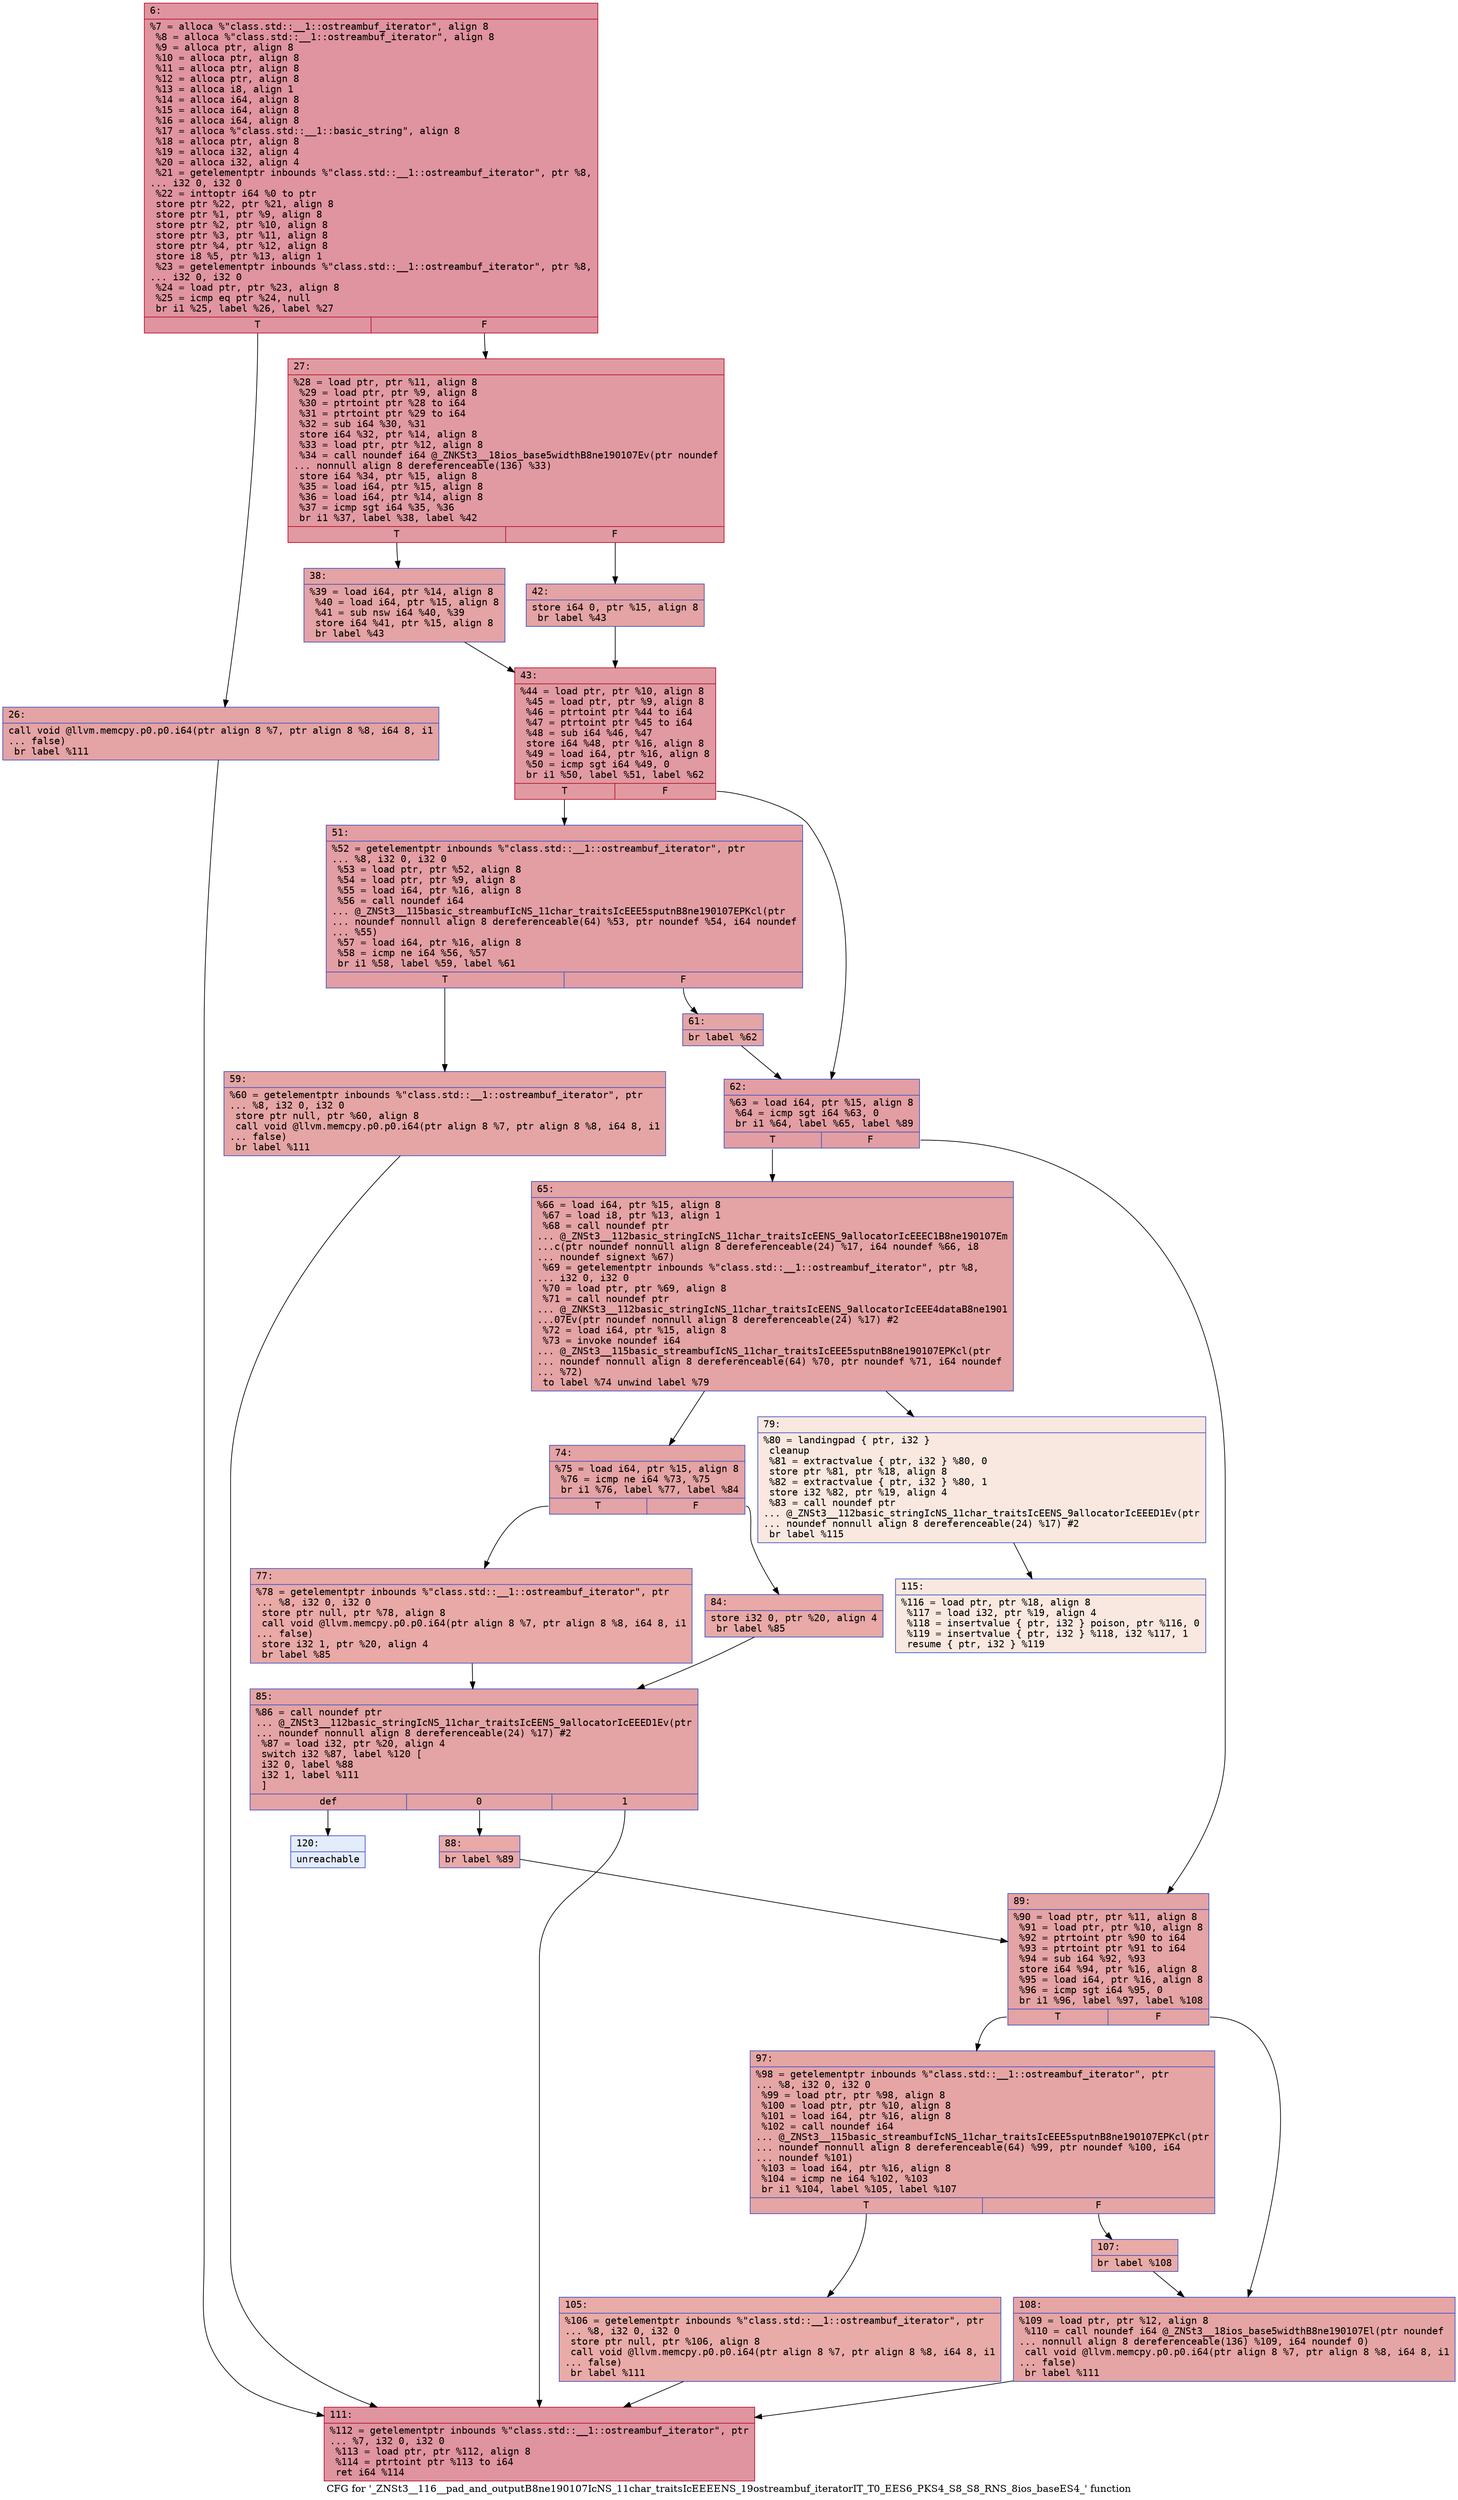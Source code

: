 digraph "CFG for '_ZNSt3__116__pad_and_outputB8ne190107IcNS_11char_traitsIcEEEENS_19ostreambuf_iteratorIT_T0_EES6_PKS4_S8_S8_RNS_8ios_baseES4_' function" {
	label="CFG for '_ZNSt3__116__pad_and_outputB8ne190107IcNS_11char_traitsIcEEEENS_19ostreambuf_iteratorIT_T0_EES6_PKS4_S8_S8_RNS_8ios_baseES4_' function";

	Node0x6000005c6c10 [shape=record,color="#b70d28ff", style=filled, fillcolor="#b70d2870" fontname="Courier",label="{6:\l|  %7 = alloca %\"class.std::__1::ostreambuf_iterator\", align 8\l  %8 = alloca %\"class.std::__1::ostreambuf_iterator\", align 8\l  %9 = alloca ptr, align 8\l  %10 = alloca ptr, align 8\l  %11 = alloca ptr, align 8\l  %12 = alloca ptr, align 8\l  %13 = alloca i8, align 1\l  %14 = alloca i64, align 8\l  %15 = alloca i64, align 8\l  %16 = alloca i64, align 8\l  %17 = alloca %\"class.std::__1::basic_string\", align 8\l  %18 = alloca ptr, align 8\l  %19 = alloca i32, align 4\l  %20 = alloca i32, align 4\l  %21 = getelementptr inbounds %\"class.std::__1::ostreambuf_iterator\", ptr %8,\l... i32 0, i32 0\l  %22 = inttoptr i64 %0 to ptr\l  store ptr %22, ptr %21, align 8\l  store ptr %1, ptr %9, align 8\l  store ptr %2, ptr %10, align 8\l  store ptr %3, ptr %11, align 8\l  store ptr %4, ptr %12, align 8\l  store i8 %5, ptr %13, align 1\l  %23 = getelementptr inbounds %\"class.std::__1::ostreambuf_iterator\", ptr %8,\l... i32 0, i32 0\l  %24 = load ptr, ptr %23, align 8\l  %25 = icmp eq ptr %24, null\l  br i1 %25, label %26, label %27\l|{<s0>T|<s1>F}}"];
	Node0x6000005c6c10:s0 -> Node0x6000005c6c60[tooltip="6 -> 26\nProbability 37.50%" ];
	Node0x6000005c6c10:s1 -> Node0x6000005c6cb0[tooltip="6 -> 27\nProbability 62.50%" ];
	Node0x6000005c6c60 [shape=record,color="#3d50c3ff", style=filled, fillcolor="#c32e3170" fontname="Courier",label="{26:\l|  call void @llvm.memcpy.p0.p0.i64(ptr align 8 %7, ptr align 8 %8, i64 8, i1\l... false)\l  br label %111\l}"];
	Node0x6000005c6c60 -> Node0x6000005c72f0[tooltip="26 -> 111\nProbability 100.00%" ];
	Node0x6000005c6cb0 [shape=record,color="#b70d28ff", style=filled, fillcolor="#bb1b2c70" fontname="Courier",label="{27:\l|  %28 = load ptr, ptr %11, align 8\l  %29 = load ptr, ptr %9, align 8\l  %30 = ptrtoint ptr %28 to i64\l  %31 = ptrtoint ptr %29 to i64\l  %32 = sub i64 %30, %31\l  store i64 %32, ptr %14, align 8\l  %33 = load ptr, ptr %12, align 8\l  %34 = call noundef i64 @_ZNKSt3__18ios_base5widthB8ne190107Ev(ptr noundef\l... nonnull align 8 dereferenceable(136) %33)\l  store i64 %34, ptr %15, align 8\l  %35 = load i64, ptr %15, align 8\l  %36 = load i64, ptr %14, align 8\l  %37 = icmp sgt i64 %35, %36\l  br i1 %37, label %38, label %42\l|{<s0>T|<s1>F}}"];
	Node0x6000005c6cb0:s0 -> Node0x6000005c6d00[tooltip="27 -> 38\nProbability 50.00%" ];
	Node0x6000005c6cb0:s1 -> Node0x6000005c6d50[tooltip="27 -> 42\nProbability 50.00%" ];
	Node0x6000005c6d00 [shape=record,color="#3d50c3ff", style=filled, fillcolor="#c32e3170" fontname="Courier",label="{38:\l|  %39 = load i64, ptr %14, align 8\l  %40 = load i64, ptr %15, align 8\l  %41 = sub nsw i64 %40, %39\l  store i64 %41, ptr %15, align 8\l  br label %43\l}"];
	Node0x6000005c6d00 -> Node0x6000005c6da0[tooltip="38 -> 43\nProbability 100.00%" ];
	Node0x6000005c6d50 [shape=record,color="#3d50c3ff", style=filled, fillcolor="#c32e3170" fontname="Courier",label="{42:\l|  store i64 0, ptr %15, align 8\l  br label %43\l}"];
	Node0x6000005c6d50 -> Node0x6000005c6da0[tooltip="42 -> 43\nProbability 100.00%" ];
	Node0x6000005c6da0 [shape=record,color="#b70d28ff", style=filled, fillcolor="#bb1b2c70" fontname="Courier",label="{43:\l|  %44 = load ptr, ptr %10, align 8\l  %45 = load ptr, ptr %9, align 8\l  %46 = ptrtoint ptr %44 to i64\l  %47 = ptrtoint ptr %45 to i64\l  %48 = sub i64 %46, %47\l  store i64 %48, ptr %16, align 8\l  %49 = load i64, ptr %16, align 8\l  %50 = icmp sgt i64 %49, 0\l  br i1 %50, label %51, label %62\l|{<s0>T|<s1>F}}"];
	Node0x6000005c6da0:s0 -> Node0x6000005c6df0[tooltip="43 -> 51\nProbability 62.50%" ];
	Node0x6000005c6da0:s1 -> Node0x6000005c6ee0[tooltip="43 -> 62\nProbability 37.50%" ];
	Node0x6000005c6df0 [shape=record,color="#3d50c3ff", style=filled, fillcolor="#be242e70" fontname="Courier",label="{51:\l|  %52 = getelementptr inbounds %\"class.std::__1::ostreambuf_iterator\", ptr\l... %8, i32 0, i32 0\l  %53 = load ptr, ptr %52, align 8\l  %54 = load ptr, ptr %9, align 8\l  %55 = load i64, ptr %16, align 8\l  %56 = call noundef i64\l... @_ZNSt3__115basic_streambufIcNS_11char_traitsIcEEE5sputnB8ne190107EPKcl(ptr\l... noundef nonnull align 8 dereferenceable(64) %53, ptr noundef %54, i64 noundef\l... %55)\l  %57 = load i64, ptr %16, align 8\l  %58 = icmp ne i64 %56, %57\l  br i1 %58, label %59, label %61\l|{<s0>T|<s1>F}}"];
	Node0x6000005c6df0:s0 -> Node0x6000005c6e40[tooltip="51 -> 59\nProbability 50.00%" ];
	Node0x6000005c6df0:s1 -> Node0x6000005c6e90[tooltip="51 -> 61\nProbability 50.00%" ];
	Node0x6000005c6e40 [shape=record,color="#3d50c3ff", style=filled, fillcolor="#c5333470" fontname="Courier",label="{59:\l|  %60 = getelementptr inbounds %\"class.std::__1::ostreambuf_iterator\", ptr\l... %8, i32 0, i32 0\l  store ptr null, ptr %60, align 8\l  call void @llvm.memcpy.p0.p0.i64(ptr align 8 %7, ptr align 8 %8, i64 8, i1\l... false)\l  br label %111\l}"];
	Node0x6000005c6e40 -> Node0x6000005c72f0[tooltip="59 -> 111\nProbability 100.00%" ];
	Node0x6000005c6e90 [shape=record,color="#3d50c3ff", style=filled, fillcolor="#c5333470" fontname="Courier",label="{61:\l|  br label %62\l}"];
	Node0x6000005c6e90 -> Node0x6000005c6ee0[tooltip="61 -> 62\nProbability 100.00%" ];
	Node0x6000005c6ee0 [shape=record,color="#3d50c3ff", style=filled, fillcolor="#be242e70" fontname="Courier",label="{62:\l|  %63 = load i64, ptr %15, align 8\l  %64 = icmp sgt i64 %63, 0\l  br i1 %64, label %65, label %89\l|{<s0>T|<s1>F}}"];
	Node0x6000005c6ee0:s0 -> Node0x6000005c6f30[tooltip="62 -> 65\nProbability 62.50%" ];
	Node0x6000005c6ee0:s1 -> Node0x6000005c7160[tooltip="62 -> 89\nProbability 37.50%" ];
	Node0x6000005c6f30 [shape=record,color="#3d50c3ff", style=filled, fillcolor="#c32e3170" fontname="Courier",label="{65:\l|  %66 = load i64, ptr %15, align 8\l  %67 = load i8, ptr %13, align 1\l  %68 = call noundef ptr\l... @_ZNSt3__112basic_stringIcNS_11char_traitsIcEENS_9allocatorIcEEEC1B8ne190107Em\l...c(ptr noundef nonnull align 8 dereferenceable(24) %17, i64 noundef %66, i8\l... noundef signext %67)\l  %69 = getelementptr inbounds %\"class.std::__1::ostreambuf_iterator\", ptr %8,\l... i32 0, i32 0\l  %70 = load ptr, ptr %69, align 8\l  %71 = call noundef ptr\l... @_ZNKSt3__112basic_stringIcNS_11char_traitsIcEENS_9allocatorIcEEE4dataB8ne1901\l...07Ev(ptr noundef nonnull align 8 dereferenceable(24) %17) #2\l  %72 = load i64, ptr %15, align 8\l  %73 = invoke noundef i64\l... @_ZNSt3__115basic_streambufIcNS_11char_traitsIcEEE5sputnB8ne190107EPKcl(ptr\l... noundef nonnull align 8 dereferenceable(64) %70, ptr noundef %71, i64 noundef\l... %72)\l          to label %74 unwind label %79\l}"];
	Node0x6000005c6f30 -> Node0x6000005c6f80[tooltip="65 -> 74\nProbability 100.00%" ];
	Node0x6000005c6f30 -> Node0x6000005c7020[tooltip="65 -> 79\nProbability 0.00%" ];
	Node0x6000005c6f80 [shape=record,color="#3d50c3ff", style=filled, fillcolor="#c32e3170" fontname="Courier",label="{74:\l|  %75 = load i64, ptr %15, align 8\l  %76 = icmp ne i64 %73, %75\l  br i1 %76, label %77, label %84\l|{<s0>T|<s1>F}}"];
	Node0x6000005c6f80:s0 -> Node0x6000005c6fd0[tooltip="74 -> 77\nProbability 50.00%" ];
	Node0x6000005c6f80:s1 -> Node0x6000005c7070[tooltip="74 -> 84\nProbability 50.00%" ];
	Node0x6000005c6fd0 [shape=record,color="#3d50c3ff", style=filled, fillcolor="#ca3b3770" fontname="Courier",label="{77:\l|  %78 = getelementptr inbounds %\"class.std::__1::ostreambuf_iterator\", ptr\l... %8, i32 0, i32 0\l  store ptr null, ptr %78, align 8\l  call void @llvm.memcpy.p0.p0.i64(ptr align 8 %7, ptr align 8 %8, i64 8, i1\l... false)\l  store i32 1, ptr %20, align 4\l  br label %85\l}"];
	Node0x6000005c6fd0 -> Node0x6000005c70c0[tooltip="77 -> 85\nProbability 100.00%" ];
	Node0x6000005c7020 [shape=record,color="#3d50c3ff", style=filled, fillcolor="#f1ccb870" fontname="Courier",label="{79:\l|  %80 = landingpad \{ ptr, i32 \}\l          cleanup\l  %81 = extractvalue \{ ptr, i32 \} %80, 0\l  store ptr %81, ptr %18, align 8\l  %82 = extractvalue \{ ptr, i32 \} %80, 1\l  store i32 %82, ptr %19, align 4\l  %83 = call noundef ptr\l... @_ZNSt3__112basic_stringIcNS_11char_traitsIcEENS_9allocatorIcEEED1Ev(ptr\l... noundef nonnull align 8 dereferenceable(24) %17) #2\l  br label %115\l}"];
	Node0x6000005c7020 -> Node0x6000005c7340[tooltip="79 -> 115\nProbability 100.00%" ];
	Node0x6000005c7070 [shape=record,color="#3d50c3ff", style=filled, fillcolor="#ca3b3770" fontname="Courier",label="{84:\l|  store i32 0, ptr %20, align 4\l  br label %85\l}"];
	Node0x6000005c7070 -> Node0x6000005c70c0[tooltip="84 -> 85\nProbability 100.00%" ];
	Node0x6000005c70c0 [shape=record,color="#3d50c3ff", style=filled, fillcolor="#c32e3170" fontname="Courier",label="{85:\l|  %86 = call noundef ptr\l... @_ZNSt3__112basic_stringIcNS_11char_traitsIcEENS_9allocatorIcEEED1Ev(ptr\l... noundef nonnull align 8 dereferenceable(24) %17) #2\l  %87 = load i32, ptr %20, align 4\l  switch i32 %87, label %120 [\l    i32 0, label %88\l    i32 1, label %111\l  ]\l|{<s0>def|<s1>0|<s2>1}}"];
	Node0x6000005c70c0:s0 -> Node0x6000005c7390[tooltip="85 -> 120\nProbability 0.00%" ];
	Node0x6000005c70c0:s1 -> Node0x6000005c7110[tooltip="85 -> 88\nProbability 50.00%" ];
	Node0x6000005c70c0:s2 -> Node0x6000005c72f0[tooltip="85 -> 111\nProbability 50.00%" ];
	Node0x6000005c7110 [shape=record,color="#3d50c3ff", style=filled, fillcolor="#ca3b3770" fontname="Courier",label="{88:\l|  br label %89\l}"];
	Node0x6000005c7110 -> Node0x6000005c7160[tooltip="88 -> 89\nProbability 100.00%" ];
	Node0x6000005c7160 [shape=record,color="#3d50c3ff", style=filled, fillcolor="#c32e3170" fontname="Courier",label="{89:\l|  %90 = load ptr, ptr %11, align 8\l  %91 = load ptr, ptr %10, align 8\l  %92 = ptrtoint ptr %90 to i64\l  %93 = ptrtoint ptr %91 to i64\l  %94 = sub i64 %92, %93\l  store i64 %94, ptr %16, align 8\l  %95 = load i64, ptr %16, align 8\l  %96 = icmp sgt i64 %95, 0\l  br i1 %96, label %97, label %108\l|{<s0>T|<s1>F}}"];
	Node0x6000005c7160:s0 -> Node0x6000005c71b0[tooltip="89 -> 97\nProbability 62.50%" ];
	Node0x6000005c7160:s1 -> Node0x6000005c72a0[tooltip="89 -> 108\nProbability 37.50%" ];
	Node0x6000005c71b0 [shape=record,color="#3d50c3ff", style=filled, fillcolor="#c5333470" fontname="Courier",label="{97:\l|  %98 = getelementptr inbounds %\"class.std::__1::ostreambuf_iterator\", ptr\l... %8, i32 0, i32 0\l  %99 = load ptr, ptr %98, align 8\l  %100 = load ptr, ptr %10, align 8\l  %101 = load i64, ptr %16, align 8\l  %102 = call noundef i64\l... @_ZNSt3__115basic_streambufIcNS_11char_traitsIcEEE5sputnB8ne190107EPKcl(ptr\l... noundef nonnull align 8 dereferenceable(64) %99, ptr noundef %100, i64\l... noundef %101)\l  %103 = load i64, ptr %16, align 8\l  %104 = icmp ne i64 %102, %103\l  br i1 %104, label %105, label %107\l|{<s0>T|<s1>F}}"];
	Node0x6000005c71b0:s0 -> Node0x6000005c7200[tooltip="97 -> 105\nProbability 50.00%" ];
	Node0x6000005c71b0:s1 -> Node0x6000005c7250[tooltip="97 -> 107\nProbability 50.00%" ];
	Node0x6000005c7200 [shape=record,color="#3d50c3ff", style=filled, fillcolor="#cc403a70" fontname="Courier",label="{105:\l|  %106 = getelementptr inbounds %\"class.std::__1::ostreambuf_iterator\", ptr\l... %8, i32 0, i32 0\l  store ptr null, ptr %106, align 8\l  call void @llvm.memcpy.p0.p0.i64(ptr align 8 %7, ptr align 8 %8, i64 8, i1\l... false)\l  br label %111\l}"];
	Node0x6000005c7200 -> Node0x6000005c72f0[tooltip="105 -> 111\nProbability 100.00%" ];
	Node0x6000005c7250 [shape=record,color="#3d50c3ff", style=filled, fillcolor="#cc403a70" fontname="Courier",label="{107:\l|  br label %108\l}"];
	Node0x6000005c7250 -> Node0x6000005c72a0[tooltip="107 -> 108\nProbability 100.00%" ];
	Node0x6000005c72a0 [shape=record,color="#3d50c3ff", style=filled, fillcolor="#c5333470" fontname="Courier",label="{108:\l|  %109 = load ptr, ptr %12, align 8\l  %110 = call noundef i64 @_ZNSt3__18ios_base5widthB8ne190107El(ptr noundef\l... nonnull align 8 dereferenceable(136) %109, i64 noundef 0)\l  call void @llvm.memcpy.p0.p0.i64(ptr align 8 %7, ptr align 8 %8, i64 8, i1\l... false)\l  br label %111\l}"];
	Node0x6000005c72a0 -> Node0x6000005c72f0[tooltip="108 -> 111\nProbability 100.00%" ];
	Node0x6000005c72f0 [shape=record,color="#b70d28ff", style=filled, fillcolor="#b70d2870" fontname="Courier",label="{111:\l|  %112 = getelementptr inbounds %\"class.std::__1::ostreambuf_iterator\", ptr\l... %7, i32 0, i32 0\l  %113 = load ptr, ptr %112, align 8\l  %114 = ptrtoint ptr %113 to i64\l  ret i64 %114\l}"];
	Node0x6000005c7340 [shape=record,color="#3d50c3ff", style=filled, fillcolor="#f1ccb870" fontname="Courier",label="{115:\l|  %116 = load ptr, ptr %18, align 8\l  %117 = load i32, ptr %19, align 4\l  %118 = insertvalue \{ ptr, i32 \} poison, ptr %116, 0\l  %119 = insertvalue \{ ptr, i32 \} %118, i32 %117, 1\l  resume \{ ptr, i32 \} %119\l}"];
	Node0x6000005c7390 [shape=record,color="#3d50c3ff", style=filled, fillcolor="#bfd3f670" fontname="Courier",label="{120:\l|  unreachable\l}"];
}
